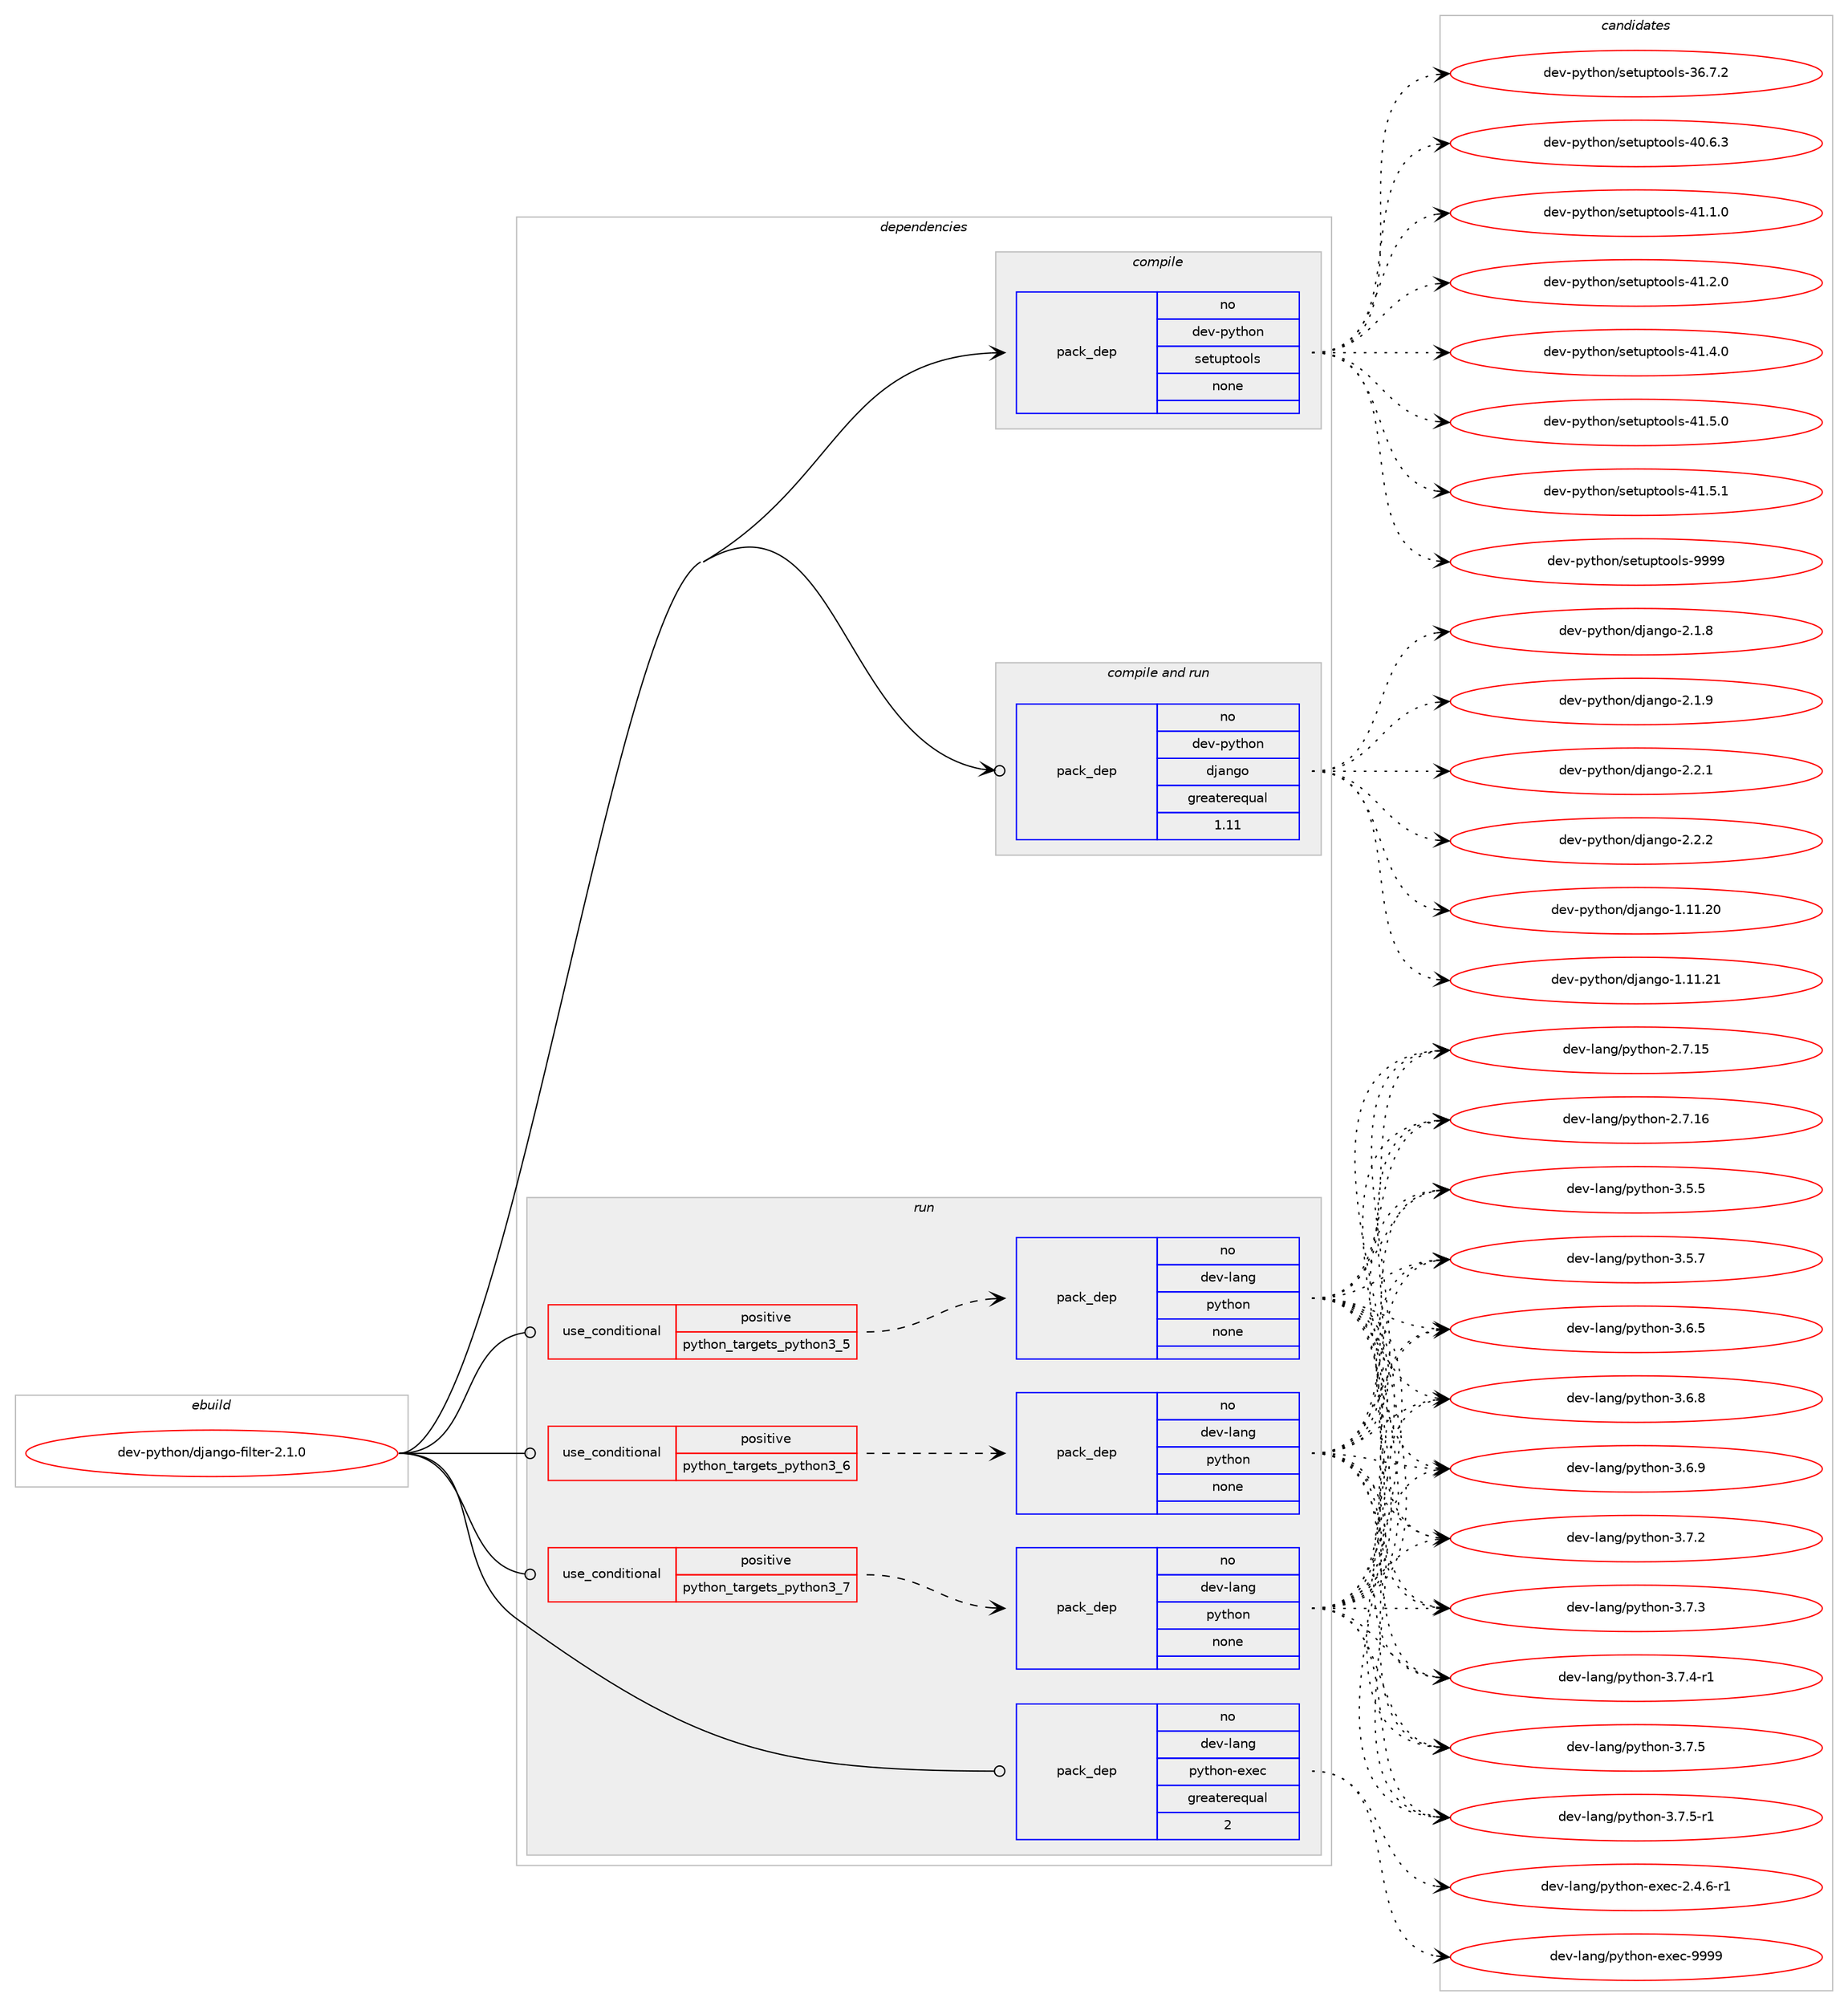 digraph prolog {

# *************
# Graph options
# *************

newrank=true;
concentrate=true;
compound=true;
graph [rankdir=LR,fontname=Helvetica,fontsize=10,ranksep=1.5];#, ranksep=2.5, nodesep=0.2];
edge  [arrowhead=vee];
node  [fontname=Helvetica,fontsize=10];

# **********
# The ebuild
# **********

subgraph cluster_leftcol {
color=gray;
rank=same;
label=<<i>ebuild</i>>;
id [label="dev-python/django-filter-2.1.0", color=red, width=4, href="../dev-python/django-filter-2.1.0.svg"];
}

# ****************
# The dependencies
# ****************

subgraph cluster_midcol {
color=gray;
label=<<i>dependencies</i>>;
subgraph cluster_compile {
fillcolor="#eeeeee";
style=filled;
label=<<i>compile</i>>;
subgraph pack451576 {
dependency601908 [label=<<TABLE BORDER="0" CELLBORDER="1" CELLSPACING="0" CELLPADDING="4" WIDTH="220"><TR><TD ROWSPAN="6" CELLPADDING="30">pack_dep</TD></TR><TR><TD WIDTH="110">no</TD></TR><TR><TD>dev-python</TD></TR><TR><TD>setuptools</TD></TR><TR><TD>none</TD></TR><TR><TD></TD></TR></TABLE>>, shape=none, color=blue];
}
id:e -> dependency601908:w [weight=20,style="solid",arrowhead="vee"];
}
subgraph cluster_compileandrun {
fillcolor="#eeeeee";
style=filled;
label=<<i>compile and run</i>>;
subgraph pack451577 {
dependency601909 [label=<<TABLE BORDER="0" CELLBORDER="1" CELLSPACING="0" CELLPADDING="4" WIDTH="220"><TR><TD ROWSPAN="6" CELLPADDING="30">pack_dep</TD></TR><TR><TD WIDTH="110">no</TD></TR><TR><TD>dev-python</TD></TR><TR><TD>django</TD></TR><TR><TD>greaterequal</TD></TR><TR><TD>1.11</TD></TR></TABLE>>, shape=none, color=blue];
}
id:e -> dependency601909:w [weight=20,style="solid",arrowhead="odotvee"];
}
subgraph cluster_run {
fillcolor="#eeeeee";
style=filled;
label=<<i>run</i>>;
subgraph cond138538 {
dependency601910 [label=<<TABLE BORDER="0" CELLBORDER="1" CELLSPACING="0" CELLPADDING="4"><TR><TD ROWSPAN="3" CELLPADDING="10">use_conditional</TD></TR><TR><TD>positive</TD></TR><TR><TD>python_targets_python3_5</TD></TR></TABLE>>, shape=none, color=red];
subgraph pack451578 {
dependency601911 [label=<<TABLE BORDER="0" CELLBORDER="1" CELLSPACING="0" CELLPADDING="4" WIDTH="220"><TR><TD ROWSPAN="6" CELLPADDING="30">pack_dep</TD></TR><TR><TD WIDTH="110">no</TD></TR><TR><TD>dev-lang</TD></TR><TR><TD>python</TD></TR><TR><TD>none</TD></TR><TR><TD></TD></TR></TABLE>>, shape=none, color=blue];
}
dependency601910:e -> dependency601911:w [weight=20,style="dashed",arrowhead="vee"];
}
id:e -> dependency601910:w [weight=20,style="solid",arrowhead="odot"];
subgraph cond138539 {
dependency601912 [label=<<TABLE BORDER="0" CELLBORDER="1" CELLSPACING="0" CELLPADDING="4"><TR><TD ROWSPAN="3" CELLPADDING="10">use_conditional</TD></TR><TR><TD>positive</TD></TR><TR><TD>python_targets_python3_6</TD></TR></TABLE>>, shape=none, color=red];
subgraph pack451579 {
dependency601913 [label=<<TABLE BORDER="0" CELLBORDER="1" CELLSPACING="0" CELLPADDING="4" WIDTH="220"><TR><TD ROWSPAN="6" CELLPADDING="30">pack_dep</TD></TR><TR><TD WIDTH="110">no</TD></TR><TR><TD>dev-lang</TD></TR><TR><TD>python</TD></TR><TR><TD>none</TD></TR><TR><TD></TD></TR></TABLE>>, shape=none, color=blue];
}
dependency601912:e -> dependency601913:w [weight=20,style="dashed",arrowhead="vee"];
}
id:e -> dependency601912:w [weight=20,style="solid",arrowhead="odot"];
subgraph cond138540 {
dependency601914 [label=<<TABLE BORDER="0" CELLBORDER="1" CELLSPACING="0" CELLPADDING="4"><TR><TD ROWSPAN="3" CELLPADDING="10">use_conditional</TD></TR><TR><TD>positive</TD></TR><TR><TD>python_targets_python3_7</TD></TR></TABLE>>, shape=none, color=red];
subgraph pack451580 {
dependency601915 [label=<<TABLE BORDER="0" CELLBORDER="1" CELLSPACING="0" CELLPADDING="4" WIDTH="220"><TR><TD ROWSPAN="6" CELLPADDING="30">pack_dep</TD></TR><TR><TD WIDTH="110">no</TD></TR><TR><TD>dev-lang</TD></TR><TR><TD>python</TD></TR><TR><TD>none</TD></TR><TR><TD></TD></TR></TABLE>>, shape=none, color=blue];
}
dependency601914:e -> dependency601915:w [weight=20,style="dashed",arrowhead="vee"];
}
id:e -> dependency601914:w [weight=20,style="solid",arrowhead="odot"];
subgraph pack451581 {
dependency601916 [label=<<TABLE BORDER="0" CELLBORDER="1" CELLSPACING="0" CELLPADDING="4" WIDTH="220"><TR><TD ROWSPAN="6" CELLPADDING="30">pack_dep</TD></TR><TR><TD WIDTH="110">no</TD></TR><TR><TD>dev-lang</TD></TR><TR><TD>python-exec</TD></TR><TR><TD>greaterequal</TD></TR><TR><TD>2</TD></TR></TABLE>>, shape=none, color=blue];
}
id:e -> dependency601916:w [weight=20,style="solid",arrowhead="odot"];
}
}

# **************
# The candidates
# **************

subgraph cluster_choices {
rank=same;
color=gray;
label=<<i>candidates</i>>;

subgraph choice451576 {
color=black;
nodesep=1;
choice100101118451121211161041111104711510111611711211611111110811545515446554650 [label="dev-python/setuptools-36.7.2", color=red, width=4,href="../dev-python/setuptools-36.7.2.svg"];
choice100101118451121211161041111104711510111611711211611111110811545524846544651 [label="dev-python/setuptools-40.6.3", color=red, width=4,href="../dev-python/setuptools-40.6.3.svg"];
choice100101118451121211161041111104711510111611711211611111110811545524946494648 [label="dev-python/setuptools-41.1.0", color=red, width=4,href="../dev-python/setuptools-41.1.0.svg"];
choice100101118451121211161041111104711510111611711211611111110811545524946504648 [label="dev-python/setuptools-41.2.0", color=red, width=4,href="../dev-python/setuptools-41.2.0.svg"];
choice100101118451121211161041111104711510111611711211611111110811545524946524648 [label="dev-python/setuptools-41.4.0", color=red, width=4,href="../dev-python/setuptools-41.4.0.svg"];
choice100101118451121211161041111104711510111611711211611111110811545524946534648 [label="dev-python/setuptools-41.5.0", color=red, width=4,href="../dev-python/setuptools-41.5.0.svg"];
choice100101118451121211161041111104711510111611711211611111110811545524946534649 [label="dev-python/setuptools-41.5.1", color=red, width=4,href="../dev-python/setuptools-41.5.1.svg"];
choice10010111845112121116104111110471151011161171121161111111081154557575757 [label="dev-python/setuptools-9999", color=red, width=4,href="../dev-python/setuptools-9999.svg"];
dependency601908:e -> choice100101118451121211161041111104711510111611711211611111110811545515446554650:w [style=dotted,weight="100"];
dependency601908:e -> choice100101118451121211161041111104711510111611711211611111110811545524846544651:w [style=dotted,weight="100"];
dependency601908:e -> choice100101118451121211161041111104711510111611711211611111110811545524946494648:w [style=dotted,weight="100"];
dependency601908:e -> choice100101118451121211161041111104711510111611711211611111110811545524946504648:w [style=dotted,weight="100"];
dependency601908:e -> choice100101118451121211161041111104711510111611711211611111110811545524946524648:w [style=dotted,weight="100"];
dependency601908:e -> choice100101118451121211161041111104711510111611711211611111110811545524946534648:w [style=dotted,weight="100"];
dependency601908:e -> choice100101118451121211161041111104711510111611711211611111110811545524946534649:w [style=dotted,weight="100"];
dependency601908:e -> choice10010111845112121116104111110471151011161171121161111111081154557575757:w [style=dotted,weight="100"];
}
subgraph choice451577 {
color=black;
nodesep=1;
choice1001011184511212111610411111047100106971101031114549464949465048 [label="dev-python/django-1.11.20", color=red, width=4,href="../dev-python/django-1.11.20.svg"];
choice1001011184511212111610411111047100106971101031114549464949465049 [label="dev-python/django-1.11.21", color=red, width=4,href="../dev-python/django-1.11.21.svg"];
choice100101118451121211161041111104710010697110103111455046494656 [label="dev-python/django-2.1.8", color=red, width=4,href="../dev-python/django-2.1.8.svg"];
choice100101118451121211161041111104710010697110103111455046494657 [label="dev-python/django-2.1.9", color=red, width=4,href="../dev-python/django-2.1.9.svg"];
choice100101118451121211161041111104710010697110103111455046504649 [label="dev-python/django-2.2.1", color=red, width=4,href="../dev-python/django-2.2.1.svg"];
choice100101118451121211161041111104710010697110103111455046504650 [label="dev-python/django-2.2.2", color=red, width=4,href="../dev-python/django-2.2.2.svg"];
dependency601909:e -> choice1001011184511212111610411111047100106971101031114549464949465048:w [style=dotted,weight="100"];
dependency601909:e -> choice1001011184511212111610411111047100106971101031114549464949465049:w [style=dotted,weight="100"];
dependency601909:e -> choice100101118451121211161041111104710010697110103111455046494656:w [style=dotted,weight="100"];
dependency601909:e -> choice100101118451121211161041111104710010697110103111455046494657:w [style=dotted,weight="100"];
dependency601909:e -> choice100101118451121211161041111104710010697110103111455046504649:w [style=dotted,weight="100"];
dependency601909:e -> choice100101118451121211161041111104710010697110103111455046504650:w [style=dotted,weight="100"];
}
subgraph choice451578 {
color=black;
nodesep=1;
choice10010111845108971101034711212111610411111045504655464953 [label="dev-lang/python-2.7.15", color=red, width=4,href="../dev-lang/python-2.7.15.svg"];
choice10010111845108971101034711212111610411111045504655464954 [label="dev-lang/python-2.7.16", color=red, width=4,href="../dev-lang/python-2.7.16.svg"];
choice100101118451089711010347112121116104111110455146534653 [label="dev-lang/python-3.5.5", color=red, width=4,href="../dev-lang/python-3.5.5.svg"];
choice100101118451089711010347112121116104111110455146534655 [label="dev-lang/python-3.5.7", color=red, width=4,href="../dev-lang/python-3.5.7.svg"];
choice100101118451089711010347112121116104111110455146544653 [label="dev-lang/python-3.6.5", color=red, width=4,href="../dev-lang/python-3.6.5.svg"];
choice100101118451089711010347112121116104111110455146544656 [label="dev-lang/python-3.6.8", color=red, width=4,href="../dev-lang/python-3.6.8.svg"];
choice100101118451089711010347112121116104111110455146544657 [label="dev-lang/python-3.6.9", color=red, width=4,href="../dev-lang/python-3.6.9.svg"];
choice100101118451089711010347112121116104111110455146554650 [label="dev-lang/python-3.7.2", color=red, width=4,href="../dev-lang/python-3.7.2.svg"];
choice100101118451089711010347112121116104111110455146554651 [label="dev-lang/python-3.7.3", color=red, width=4,href="../dev-lang/python-3.7.3.svg"];
choice1001011184510897110103471121211161041111104551465546524511449 [label="dev-lang/python-3.7.4-r1", color=red, width=4,href="../dev-lang/python-3.7.4-r1.svg"];
choice100101118451089711010347112121116104111110455146554653 [label="dev-lang/python-3.7.5", color=red, width=4,href="../dev-lang/python-3.7.5.svg"];
choice1001011184510897110103471121211161041111104551465546534511449 [label="dev-lang/python-3.7.5-r1", color=red, width=4,href="../dev-lang/python-3.7.5-r1.svg"];
dependency601911:e -> choice10010111845108971101034711212111610411111045504655464953:w [style=dotted,weight="100"];
dependency601911:e -> choice10010111845108971101034711212111610411111045504655464954:w [style=dotted,weight="100"];
dependency601911:e -> choice100101118451089711010347112121116104111110455146534653:w [style=dotted,weight="100"];
dependency601911:e -> choice100101118451089711010347112121116104111110455146534655:w [style=dotted,weight="100"];
dependency601911:e -> choice100101118451089711010347112121116104111110455146544653:w [style=dotted,weight="100"];
dependency601911:e -> choice100101118451089711010347112121116104111110455146544656:w [style=dotted,weight="100"];
dependency601911:e -> choice100101118451089711010347112121116104111110455146544657:w [style=dotted,weight="100"];
dependency601911:e -> choice100101118451089711010347112121116104111110455146554650:w [style=dotted,weight="100"];
dependency601911:e -> choice100101118451089711010347112121116104111110455146554651:w [style=dotted,weight="100"];
dependency601911:e -> choice1001011184510897110103471121211161041111104551465546524511449:w [style=dotted,weight="100"];
dependency601911:e -> choice100101118451089711010347112121116104111110455146554653:w [style=dotted,weight="100"];
dependency601911:e -> choice1001011184510897110103471121211161041111104551465546534511449:w [style=dotted,weight="100"];
}
subgraph choice451579 {
color=black;
nodesep=1;
choice10010111845108971101034711212111610411111045504655464953 [label="dev-lang/python-2.7.15", color=red, width=4,href="../dev-lang/python-2.7.15.svg"];
choice10010111845108971101034711212111610411111045504655464954 [label="dev-lang/python-2.7.16", color=red, width=4,href="../dev-lang/python-2.7.16.svg"];
choice100101118451089711010347112121116104111110455146534653 [label="dev-lang/python-3.5.5", color=red, width=4,href="../dev-lang/python-3.5.5.svg"];
choice100101118451089711010347112121116104111110455146534655 [label="dev-lang/python-3.5.7", color=red, width=4,href="../dev-lang/python-3.5.7.svg"];
choice100101118451089711010347112121116104111110455146544653 [label="dev-lang/python-3.6.5", color=red, width=4,href="../dev-lang/python-3.6.5.svg"];
choice100101118451089711010347112121116104111110455146544656 [label="dev-lang/python-3.6.8", color=red, width=4,href="../dev-lang/python-3.6.8.svg"];
choice100101118451089711010347112121116104111110455146544657 [label="dev-lang/python-3.6.9", color=red, width=4,href="../dev-lang/python-3.6.9.svg"];
choice100101118451089711010347112121116104111110455146554650 [label="dev-lang/python-3.7.2", color=red, width=4,href="../dev-lang/python-3.7.2.svg"];
choice100101118451089711010347112121116104111110455146554651 [label="dev-lang/python-3.7.3", color=red, width=4,href="../dev-lang/python-3.7.3.svg"];
choice1001011184510897110103471121211161041111104551465546524511449 [label="dev-lang/python-3.7.4-r1", color=red, width=4,href="../dev-lang/python-3.7.4-r1.svg"];
choice100101118451089711010347112121116104111110455146554653 [label="dev-lang/python-3.7.5", color=red, width=4,href="../dev-lang/python-3.7.5.svg"];
choice1001011184510897110103471121211161041111104551465546534511449 [label="dev-lang/python-3.7.5-r1", color=red, width=4,href="../dev-lang/python-3.7.5-r1.svg"];
dependency601913:e -> choice10010111845108971101034711212111610411111045504655464953:w [style=dotted,weight="100"];
dependency601913:e -> choice10010111845108971101034711212111610411111045504655464954:w [style=dotted,weight="100"];
dependency601913:e -> choice100101118451089711010347112121116104111110455146534653:w [style=dotted,weight="100"];
dependency601913:e -> choice100101118451089711010347112121116104111110455146534655:w [style=dotted,weight="100"];
dependency601913:e -> choice100101118451089711010347112121116104111110455146544653:w [style=dotted,weight="100"];
dependency601913:e -> choice100101118451089711010347112121116104111110455146544656:w [style=dotted,weight="100"];
dependency601913:e -> choice100101118451089711010347112121116104111110455146544657:w [style=dotted,weight="100"];
dependency601913:e -> choice100101118451089711010347112121116104111110455146554650:w [style=dotted,weight="100"];
dependency601913:e -> choice100101118451089711010347112121116104111110455146554651:w [style=dotted,weight="100"];
dependency601913:e -> choice1001011184510897110103471121211161041111104551465546524511449:w [style=dotted,weight="100"];
dependency601913:e -> choice100101118451089711010347112121116104111110455146554653:w [style=dotted,weight="100"];
dependency601913:e -> choice1001011184510897110103471121211161041111104551465546534511449:w [style=dotted,weight="100"];
}
subgraph choice451580 {
color=black;
nodesep=1;
choice10010111845108971101034711212111610411111045504655464953 [label="dev-lang/python-2.7.15", color=red, width=4,href="../dev-lang/python-2.7.15.svg"];
choice10010111845108971101034711212111610411111045504655464954 [label="dev-lang/python-2.7.16", color=red, width=4,href="../dev-lang/python-2.7.16.svg"];
choice100101118451089711010347112121116104111110455146534653 [label="dev-lang/python-3.5.5", color=red, width=4,href="../dev-lang/python-3.5.5.svg"];
choice100101118451089711010347112121116104111110455146534655 [label="dev-lang/python-3.5.7", color=red, width=4,href="../dev-lang/python-3.5.7.svg"];
choice100101118451089711010347112121116104111110455146544653 [label="dev-lang/python-3.6.5", color=red, width=4,href="../dev-lang/python-3.6.5.svg"];
choice100101118451089711010347112121116104111110455146544656 [label="dev-lang/python-3.6.8", color=red, width=4,href="../dev-lang/python-3.6.8.svg"];
choice100101118451089711010347112121116104111110455146544657 [label="dev-lang/python-3.6.9", color=red, width=4,href="../dev-lang/python-3.6.9.svg"];
choice100101118451089711010347112121116104111110455146554650 [label="dev-lang/python-3.7.2", color=red, width=4,href="../dev-lang/python-3.7.2.svg"];
choice100101118451089711010347112121116104111110455146554651 [label="dev-lang/python-3.7.3", color=red, width=4,href="../dev-lang/python-3.7.3.svg"];
choice1001011184510897110103471121211161041111104551465546524511449 [label="dev-lang/python-3.7.4-r1", color=red, width=4,href="../dev-lang/python-3.7.4-r1.svg"];
choice100101118451089711010347112121116104111110455146554653 [label="dev-lang/python-3.7.5", color=red, width=4,href="../dev-lang/python-3.7.5.svg"];
choice1001011184510897110103471121211161041111104551465546534511449 [label="dev-lang/python-3.7.5-r1", color=red, width=4,href="../dev-lang/python-3.7.5-r1.svg"];
dependency601915:e -> choice10010111845108971101034711212111610411111045504655464953:w [style=dotted,weight="100"];
dependency601915:e -> choice10010111845108971101034711212111610411111045504655464954:w [style=dotted,weight="100"];
dependency601915:e -> choice100101118451089711010347112121116104111110455146534653:w [style=dotted,weight="100"];
dependency601915:e -> choice100101118451089711010347112121116104111110455146534655:w [style=dotted,weight="100"];
dependency601915:e -> choice100101118451089711010347112121116104111110455146544653:w [style=dotted,weight="100"];
dependency601915:e -> choice100101118451089711010347112121116104111110455146544656:w [style=dotted,weight="100"];
dependency601915:e -> choice100101118451089711010347112121116104111110455146544657:w [style=dotted,weight="100"];
dependency601915:e -> choice100101118451089711010347112121116104111110455146554650:w [style=dotted,weight="100"];
dependency601915:e -> choice100101118451089711010347112121116104111110455146554651:w [style=dotted,weight="100"];
dependency601915:e -> choice1001011184510897110103471121211161041111104551465546524511449:w [style=dotted,weight="100"];
dependency601915:e -> choice100101118451089711010347112121116104111110455146554653:w [style=dotted,weight="100"];
dependency601915:e -> choice1001011184510897110103471121211161041111104551465546534511449:w [style=dotted,weight="100"];
}
subgraph choice451581 {
color=black;
nodesep=1;
choice10010111845108971101034711212111610411111045101120101994550465246544511449 [label="dev-lang/python-exec-2.4.6-r1", color=red, width=4,href="../dev-lang/python-exec-2.4.6-r1.svg"];
choice10010111845108971101034711212111610411111045101120101994557575757 [label="dev-lang/python-exec-9999", color=red, width=4,href="../dev-lang/python-exec-9999.svg"];
dependency601916:e -> choice10010111845108971101034711212111610411111045101120101994550465246544511449:w [style=dotted,weight="100"];
dependency601916:e -> choice10010111845108971101034711212111610411111045101120101994557575757:w [style=dotted,weight="100"];
}
}

}
